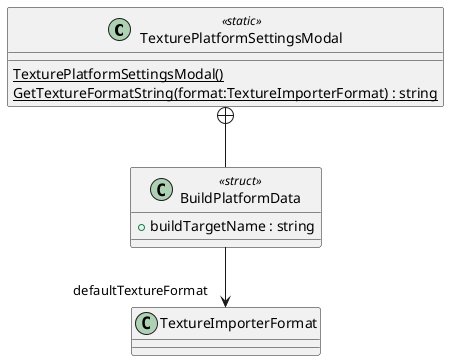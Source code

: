 @startuml
class TexturePlatformSettingsModal <<static>> {
    {static} TexturePlatformSettingsModal()
    {static} GetTextureFormatString(format:TextureImporterFormat) : string
}
class BuildPlatformData <<struct>> {
    + buildTargetName : string
}
TexturePlatformSettingsModal +-- BuildPlatformData
BuildPlatformData --> "defaultTextureFormat" TextureImporterFormat
@enduml
